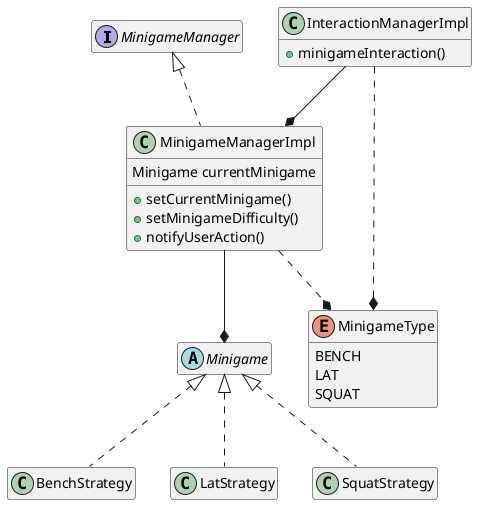 @startuml
'https://plantuml.com/class-diagram

hide empty members
interface MinigameManager
class MinigameManagerImpl implements MinigameManager{
    Minigame currentMinigame
    +setCurrentMinigame()
    +setMinigameDifficulty()
    +notifyUserAction()
}
abstract class Minigame
class BenchStrategy implements Minigame{

}
class LatStrategy implements Minigame
class SquatStrategy implements Minigame
class InteractionManagerImpl{
    +minigameInteraction()
}

enum MinigameType{
    BENCH
    LAT
    SQUAT
}

MinigameManagerImpl ..* MinigameType
InteractionManagerImpl ..* MinigameType
MinigameManagerImpl --* Minigame
InteractionManagerImpl --* MinigameManagerImpl
@enduml